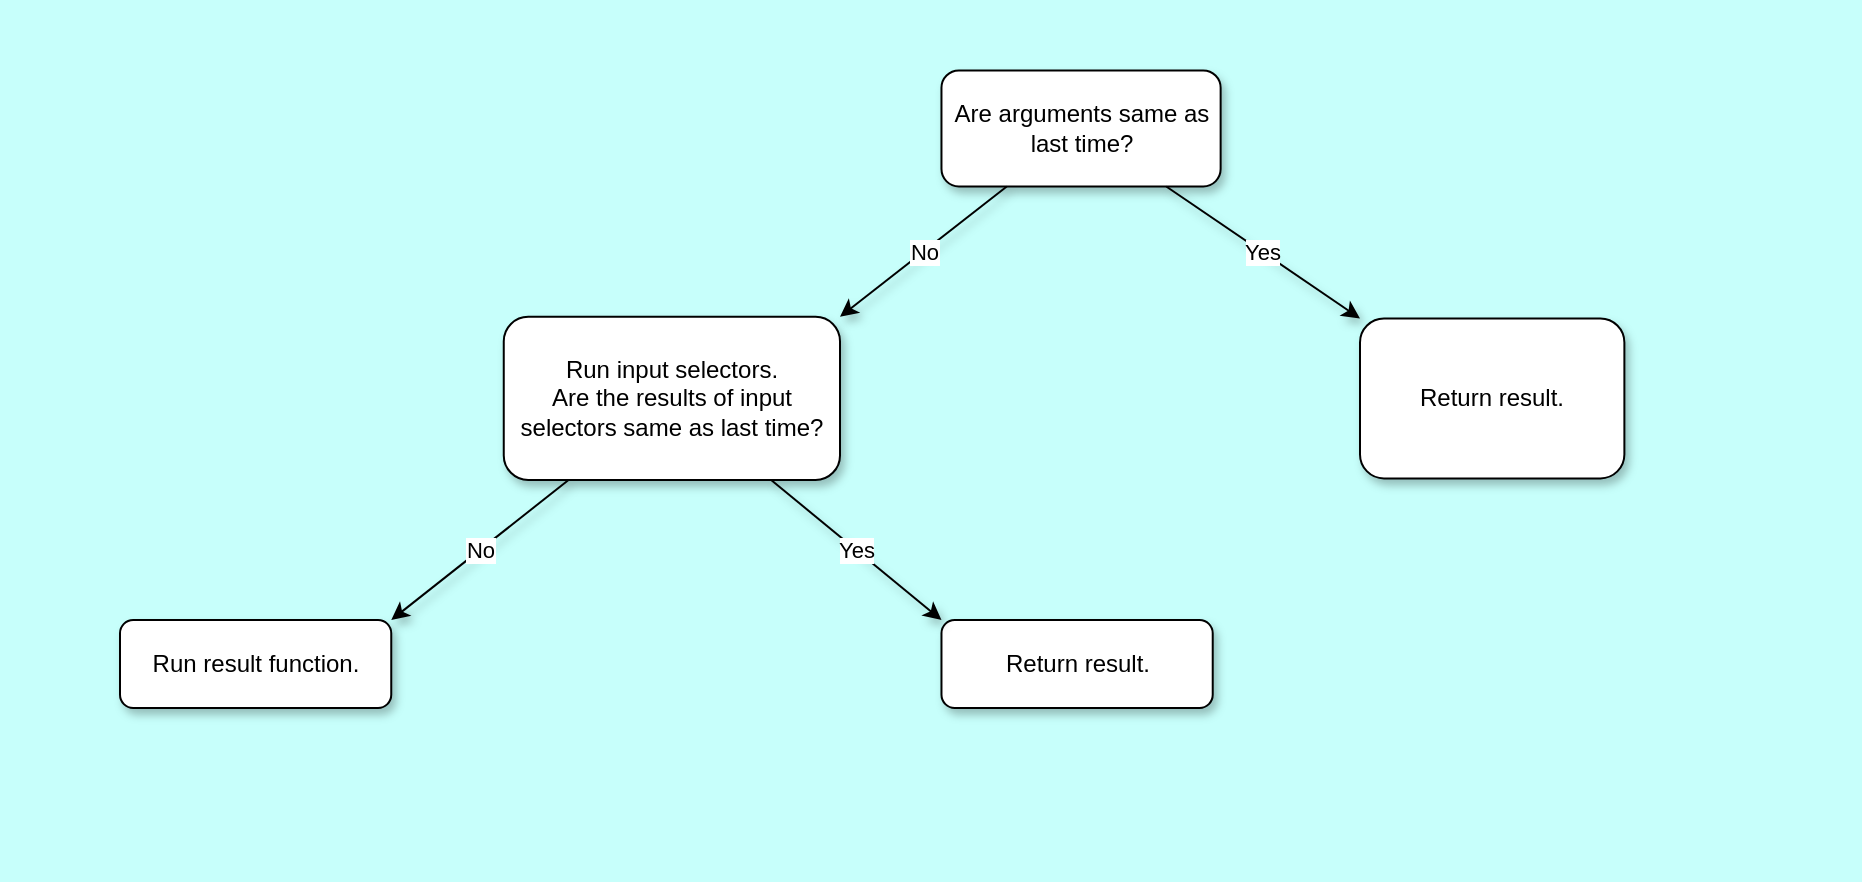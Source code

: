 <mxfile>
    <diagram id="hFjyuBP9kS8yiWHOacYP" name="Page-1">
        <mxGraphModel dx="792" dy="1668" grid="1" gridSize="10" guides="1" tooltips="1" connect="1" arrows="1" fold="1" page="1" pageScale="1" pageWidth="850" pageHeight="1100" background="#C7FFFB" math="0" shadow="0">
            <root>
                <mxCell id="0"/>
                <mxCell id="1" parent="0"/>
                <mxCell id="15" value="" style="group" vertex="1" connectable="0" parent="1">
                    <mxGeometry x="70" y="-110" width="930" height="440" as="geometry"/>
                </mxCell>
                <mxCell id="2" value="Are arguments same as last time?" style="whiteSpace=wrap;html=1;rounded=1;shadow=1;" parent="15" vertex="1">
                    <mxGeometry x="470.735" y="35.2" width="139.578" height="58.036" as="geometry"/>
                </mxCell>
                <mxCell id="3" value="Return result." style="whiteSpace=wrap;html=1;rounded=1;shadow=1;" parent="15" vertex="1">
                    <mxGeometry x="680" y="159.2" width="132.19" height="80" as="geometry"/>
                </mxCell>
                <mxCell id="8" value="Yes" style="edgeStyle=none;html=1;entryX=0;entryY=0;entryDx=0;entryDy=0;shadow=1;" parent="15" source="2" target="3" edge="1">
                    <mxGeometry relative="1" as="geometry"/>
                </mxCell>
                <mxCell id="4" value="Run input selectors.&lt;br&gt;Are the results of input selectors same as last time?" style="whiteSpace=wrap;html=1;rounded=1;shadow=1;" parent="15" vertex="1">
                    <mxGeometry x="251.88" y="158.4" width="168.12" height="81.6" as="geometry"/>
                </mxCell>
                <mxCell id="9" value="No" style="edgeStyle=none;html=1;entryX=1;entryY=0;entryDx=0;entryDy=0;shadow=1;" parent="15" source="2" target="4" edge="1">
                    <mxGeometry relative="1" as="geometry"/>
                </mxCell>
                <mxCell id="6" value="Return result." style="whiteSpace=wrap;html=1;rounded=1;shadow=1;" parent="15" vertex="1">
                    <mxGeometry x="470.738" y="310" width="135.625" height="44" as="geometry"/>
                </mxCell>
                <mxCell id="13" value="Yes" style="edgeStyle=none;html=1;entryX=0;entryY=0;entryDx=0;entryDy=0;shadow=1;" parent="15" source="4" target="6" edge="1">
                    <mxGeometry relative="1" as="geometry"/>
                </mxCell>
                <mxCell id="7" value="Run result function." style="whiteSpace=wrap;html=1;rounded=1;shadow=1;" parent="15" vertex="1">
                    <mxGeometry x="59.998" y="310" width="135.625" height="44" as="geometry"/>
                </mxCell>
                <mxCell id="14" value="No" style="edgeStyle=none;html=1;entryX=1;entryY=0;entryDx=0;entryDy=0;shadow=1;" parent="15" source="4" target="7" edge="1">
                    <mxGeometry relative="1" as="geometry"/>
                </mxCell>
            </root>
        </mxGraphModel>
    </diagram>
</mxfile>